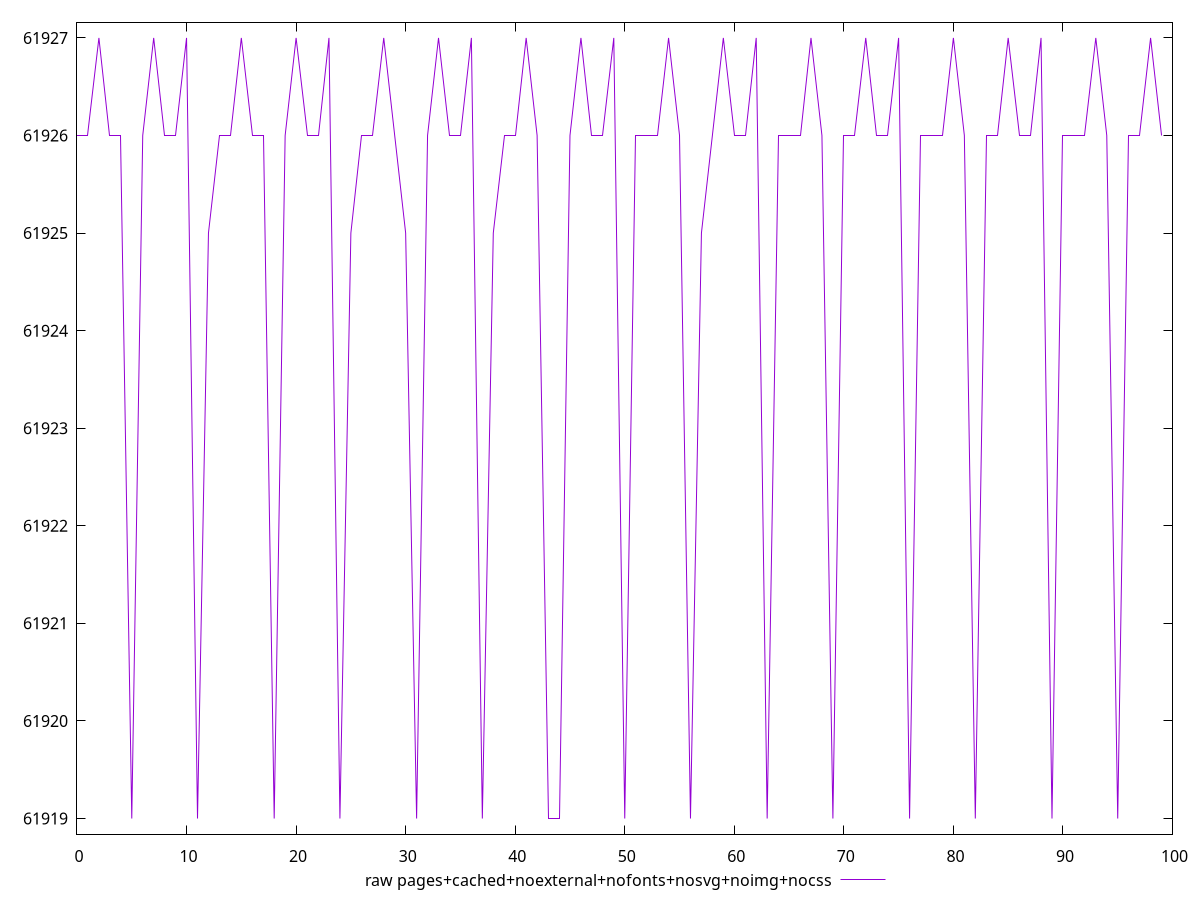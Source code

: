 $_rawPagesCachedNoexternalNofontsNosvgNoimgNocss <<EOF
61926
61926
61927
61926
61926
61919
61926
61927
61926
61926
61927
61919
61925
61926
61926
61927
61926
61926
61919
61926
61927
61926
61926
61927
61919
61925
61926
61926
61927
61926
61925
61919
61926
61927
61926
61926
61927
61919
61925
61926
61926
61927
61926
61919
61919
61926
61927
61926
61926
61927
61919
61926
61926
61926
61927
61926
61919
61925
61926
61927
61926
61926
61927
61919
61926
61926
61926
61927
61926
61919
61926
61926
61927
61926
61926
61927
61919
61926
61926
61926
61927
61926
61919
61926
61926
61927
61926
61926
61927
61919
61926
61926
61926
61927
61926
61919
61926
61926
61927
61926
EOF
set key outside below
set terminal pngcairo
set output "report_00006_2020-11-02T20-21-41.718Z/total-byte-weight/pages+cached+noexternal+nofonts+nosvg+noimg+nocss//raw.png"
set yrange [61918.84:61927.16]
plot $_rawPagesCachedNoexternalNofontsNosvgNoimgNocss title "raw pages+cached+noexternal+nofonts+nosvg+noimg+nocss" with line ,